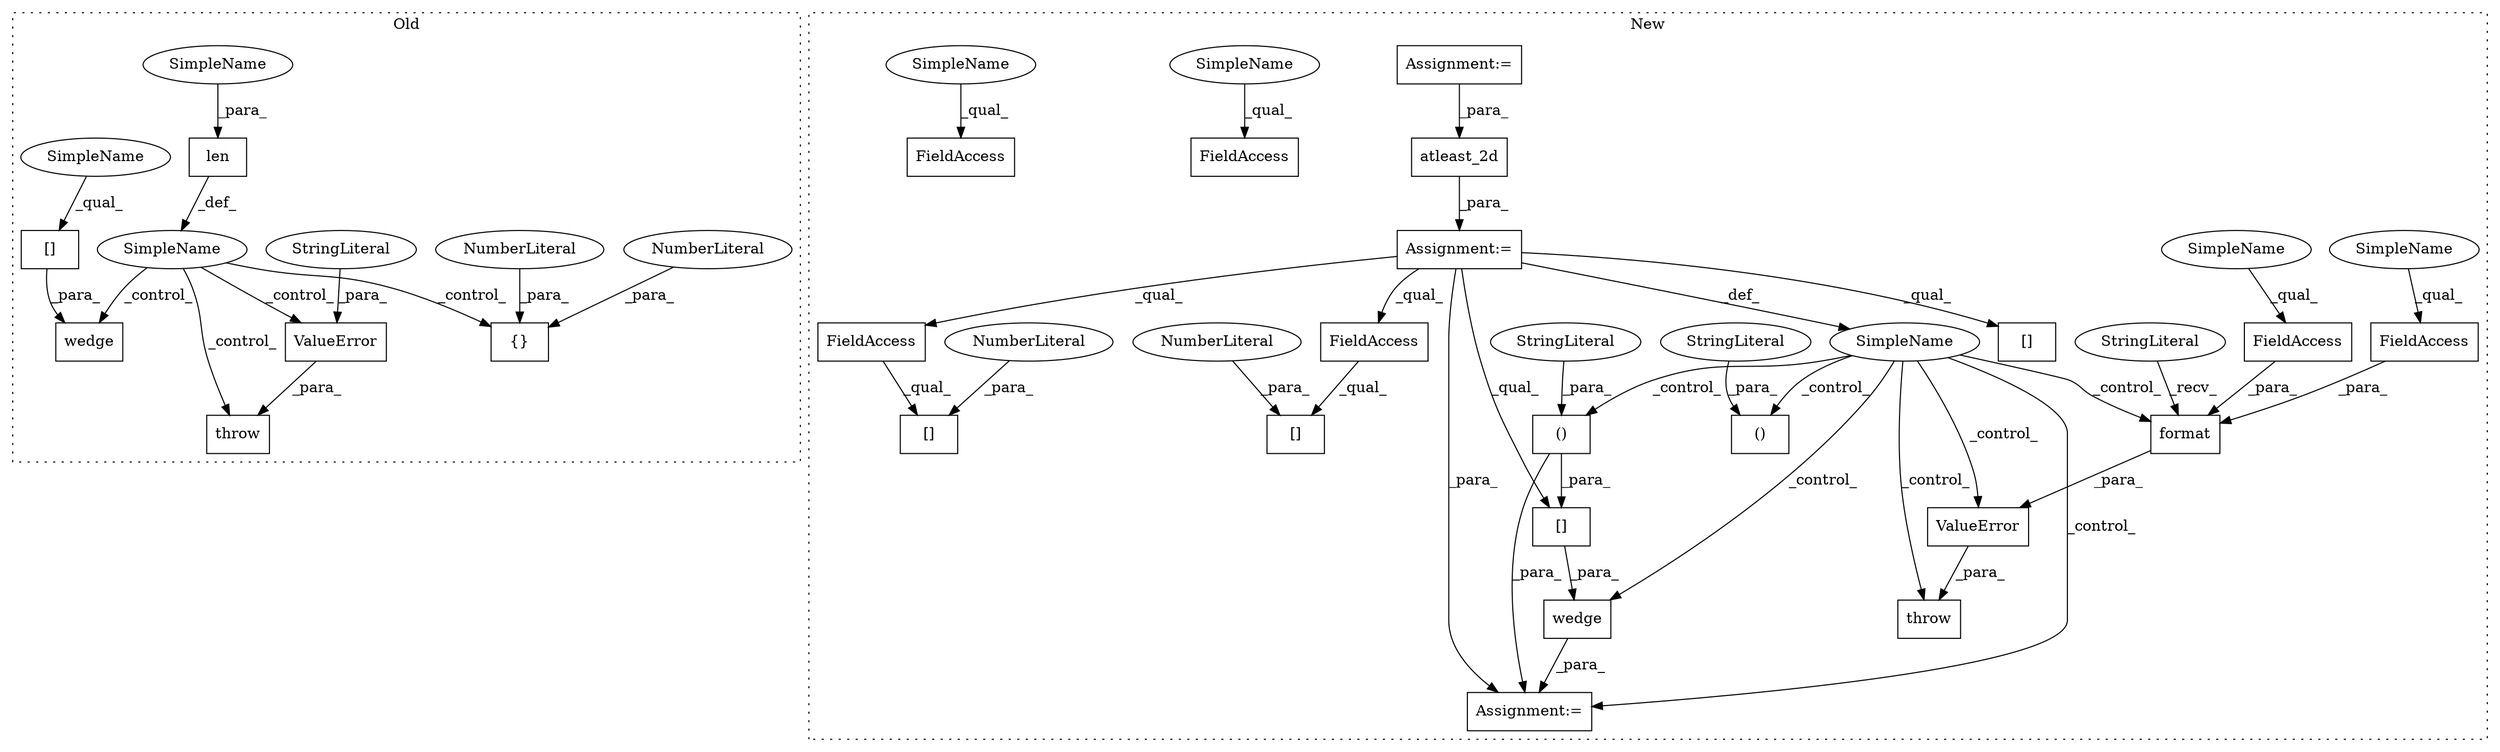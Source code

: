 digraph G {
subgraph cluster0 {
1 [label="[]" a="2" s="1355,1376" l="3,1" shape="box"];
8 [label="wedge" a="32" s="1349,1377" l="6,1" shape="box"];
9 [label="len" a="32" s="1209,1215" l="4,1" shape="box"];
13 [label="ValueError" a="32" s="1243,1277" l="11,1" shape="box"];
14 [label="{}" a="4" s="1441,1449" l="1,1" shape="box"];
16 [label="NumberLiteral" a="34" s="1448" l="1" shape="ellipse"];
17 [label="NumberLiteral" a="34" s="1444" l="1" shape="ellipse"];
24 [label="SimpleName" a="42" s="" l="" shape="ellipse"];
27 [label="StringLiteral" a="45" s="1254" l="23" shape="ellipse"];
29 [label="throw" a="53" s="1237" l="6" shape="box"];
41 [label="SimpleName" a="42" s="1213" l="2" shape="ellipse"];
42 [label="SimpleName" a="42" s="1355" l="2" shape="ellipse"];
label = "Old";
style="dotted";
}
subgraph cluster1 {
2 [label="wedge" a="32" s="1537,1600" l="6,1" shape="box"];
3 [label="Assignment:=" a="7" s="1532" l="1" shape="box"];
4 [label="atleast_2d" a="32" s="1238,1251" l="11,1" shape="box"];
5 [label="()" a="106" s="1551" l="47" shape="box"];
6 [label="[]" a="2" s="1543,1598" l="8,2" shape="box"];
7 [label="()" a="106" s="1615" l="61" shape="box"];
10 [label="FieldAccess" a="22" s="1409" l="8" shape="box"];
11 [label="FieldAccess" a="22" s="1262" l="8" shape="box"];
12 [label="ValueError" a="32" s="1300,1371" l="11,1" shape="box"];
15 [label="[]" a="2" s="1679,1734" l="8,2" shape="box"];
18 [label="format" a="32" s="1348,1370" l="7,1" shape="box"];
19 [label="[]" a="2" s="1409,1419" l="9,1" shape="box"];
20 [label="NumberLiteral" a="34" s="1418" l="1" shape="ellipse"];
21 [label="[]" a="2" s="1262,1272" l="9,1" shape="box"];
22 [label="NumberLiteral" a="34" s="1271" l="1" shape="ellipse"];
23 [label="SimpleName" a="42" s="" l="" shape="ellipse"];
25 [label="StringLiteral" a="45" s="1582" l="16" shape="ellipse"];
26 [label="StringLiteral" a="45" s="1660" l="16" shape="ellipse"];
28 [label="StringLiteral" a="45" s="1311" l="36" shape="ellipse"];
30 [label="throw" a="53" s="1294" l="6" shape="box"];
31 [label="FieldAccess" a="22" s="1363" l="7" shape="box"];
32 [label="FieldAccess" a="22" s="1355" l="7" shape="box"];
33 [label="FieldAccess" a="22" s="1421" l="7" shape="box"];
34 [label="FieldAccess" a="22" s="1429" l="7" shape="box"];
35 [label="Assignment:=" a="7" s="1181" l="2" shape="box"];
36 [label="Assignment:=" a="7" s="1231" l="1" shape="box"];
37 [label="SimpleName" a="42" s="1421" l="3" shape="ellipse"];
38 [label="SimpleName" a="42" s="1363" l="3" shape="ellipse"];
39 [label="SimpleName" a="42" s="1429" l="3" shape="ellipse"];
40 [label="SimpleName" a="42" s="1355" l="3" shape="ellipse"];
label = "New";
style="dotted";
}
1 -> 8 [label="_para_"];
2 -> 3 [label="_para_"];
4 -> 36 [label="_para_"];
5 -> 6 [label="_para_"];
5 -> 3 [label="_para_"];
6 -> 2 [label="_para_"];
9 -> 24 [label="_def_"];
10 -> 19 [label="_qual_"];
11 -> 21 [label="_qual_"];
12 -> 30 [label="_para_"];
13 -> 29 [label="_para_"];
16 -> 14 [label="_para_"];
17 -> 14 [label="_para_"];
18 -> 12 [label="_para_"];
20 -> 19 [label="_para_"];
22 -> 21 [label="_para_"];
23 -> 5 [label="_control_"];
23 -> 12 [label="_control_"];
23 -> 18 [label="_control_"];
23 -> 3 [label="_control_"];
23 -> 30 [label="_control_"];
23 -> 2 [label="_control_"];
23 -> 7 [label="_control_"];
24 -> 14 [label="_control_"];
24 -> 8 [label="_control_"];
24 -> 13 [label="_control_"];
24 -> 29 [label="_control_"];
25 -> 5 [label="_para_"];
26 -> 7 [label="_para_"];
27 -> 13 [label="_para_"];
28 -> 18 [label="_recv_"];
31 -> 18 [label="_para_"];
32 -> 18 [label="_para_"];
35 -> 4 [label="_para_"];
36 -> 3 [label="_para_"];
36 -> 15 [label="_qual_"];
36 -> 23 [label="_def_"];
36 -> 11 [label="_qual_"];
36 -> 6 [label="_qual_"];
36 -> 10 [label="_qual_"];
37 -> 33 [label="_qual_"];
38 -> 31 [label="_qual_"];
39 -> 34 [label="_qual_"];
40 -> 32 [label="_qual_"];
41 -> 9 [label="_para_"];
42 -> 1 [label="_qual_"];
}